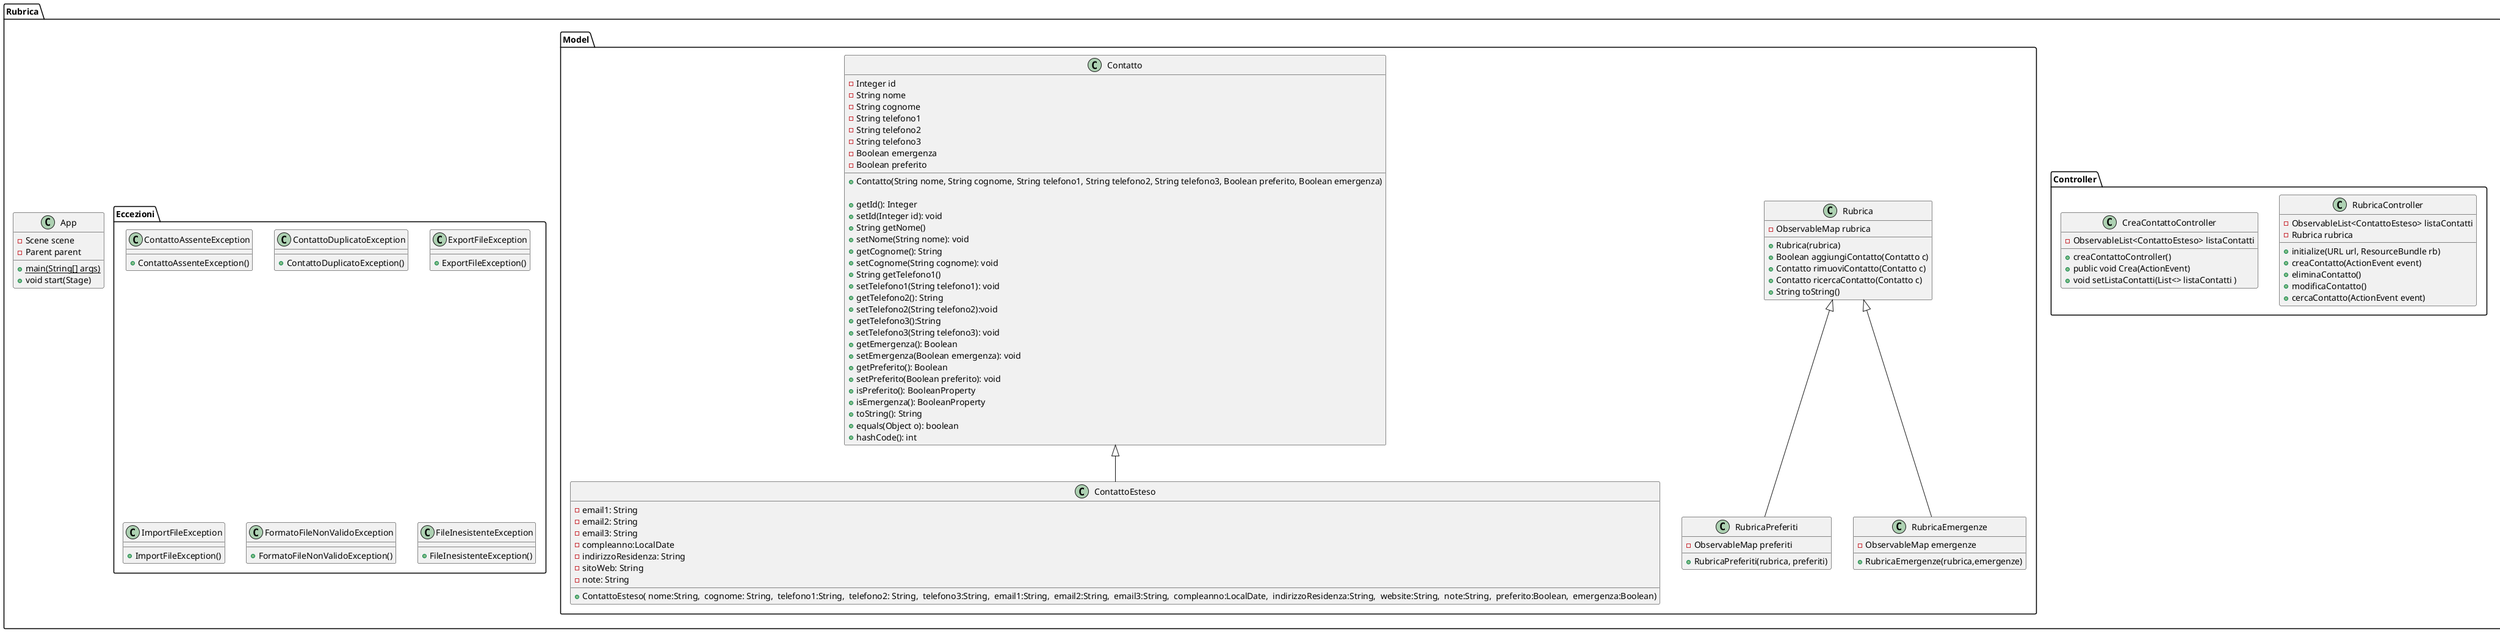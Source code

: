 @startuml
package Rubrica {
        class App {
            - Scene scene
            - Parent parent
            + {static} main(String[] args)
            + void start(Stage)
        }
    package Controller{
        class RubricaController{
            - ObservableList<ContattoEsteso> listaContatti 
            - Rubrica rubrica
            + initialize(URL url, ResourceBundle rb)
            + creaContatto(ActionEvent event)
            + eliminaContatto()
            + modificaContatto()
            + cercaContatto(ActionEvent event)
        }
        class CreaContattoController{
            - ObservableList<ContattoEsteso> listaContatti 
            + creaContattoController()
            + public void Crea(ActionEvent)
            + void setListaContatti(List<> listaContatti )
        }
    }
    package Model{
        class Rubrica{
            - ObservableMap rubrica
            + Rubrica(rubrica)
            + Boolean aggiungiContatto(Contatto c)
            + Contatto rimuoviContatto(Contatto c)
            + Contatto ricercaContatto(Contatto c)
            + String toString()
        }
        class RubricaPreferiti{
            - ObservableMap preferiti
            + RubricaPreferiti(rubrica, preferiti)
        }
        class RubricaEmergenze{
            - ObservableMap emergenze
            + RubricaEmergenze(rubrica,emergenze)
        }

        class Contatto {
    - Integer id
    - String nome
    - String cognome
    - String telefono1
    - String telefono2
    - String telefono3
    - Boolean emergenza
    - Boolean preferito

    + Contatto(String nome, String cognome, String telefono1, String telefono2, String telefono3, Boolean preferito, Boolean emergenza)

    + getId(): Integer
    + setId(Integer id): void
    + String getNome()
    + setNome(String nome): void 
    + getCognome(): String 
    + setCognome(String cognome): void 
    + String getTelefono1()
    + setTelefono1(String telefono1): void
    + getTelefono2(): String
    + setTelefono2(String telefono2):void
    + getTelefono3():String
    + setTelefono3(String telefono3): void 
    + getEmergenza(): Boolean 
    + setEmergenza(Boolean emergenza): void 
    + getPreferito(): Boolean
    + setPreferito(Boolean preferito): void
    + isPreferito(): BooleanProperty 
    + isEmergenza(): BooleanProperty 
    + toString(): String 
    + equals(Object o): boolean 
    + hashCode(): int
 }
        class ContattoEsteso {
    -  email1: String
    -  email2: String
    -  email3: String
    -  compleanno:LocalDate
    -  indirizzoResidenza: String
    -  sitoWeb: String
    -  note: String
    + ContattoEsteso( nome:String,  cognome: String,  telefono1:String,  telefono2: String,  telefono3:String,  email1:String,  email2:String,  email3:String,  compleanno:LocalDate,  indirizzoResidenza:String,  website:String,  note:String,  preferito:Boolean,  emergenza:Boolean)
 }
        Contatto <|-- ContattoEsteso
        Rubrica <|-- RubricaEmergenze
        Rubrica <|-- RubricaPreferiti

    }

  package Eccezioni {
    class ContattoAssenteException{
      + ContattoAssenteException()
    }
    class ContattoDuplicatoException{
      + ContattoDuplicatoException()
    }
    class ExportFileException{
      + ExportFileException()
    }
    class ImportFileException{
      + ImportFileException()
    }
    class FormatoFileNonValidoException{
        + FormatoFileNonValidoException()
    }
    class FileInesistenteException{
        + FileInesistenteException()
    }
  }
}
@enduml